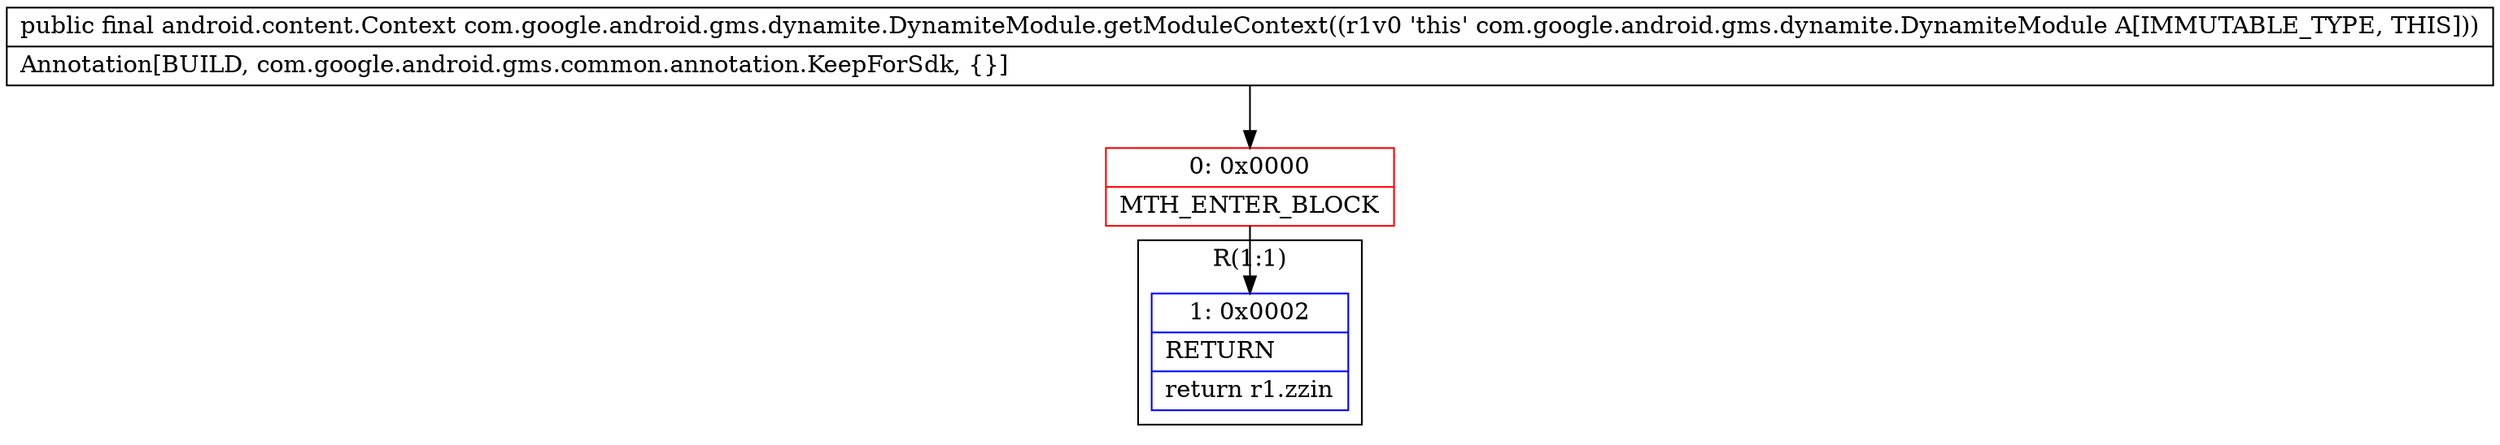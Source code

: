 digraph "CFG forcom.google.android.gms.dynamite.DynamiteModule.getModuleContext()Landroid\/content\/Context;" {
subgraph cluster_Region_1388395638 {
label = "R(1:1)";
node [shape=record,color=blue];
Node_1 [shape=record,label="{1\:\ 0x0002|RETURN\l|return r1.zzin\l}"];
}
Node_0 [shape=record,color=red,label="{0\:\ 0x0000|MTH_ENTER_BLOCK\l}"];
MethodNode[shape=record,label="{public final android.content.Context com.google.android.gms.dynamite.DynamiteModule.getModuleContext((r1v0 'this' com.google.android.gms.dynamite.DynamiteModule A[IMMUTABLE_TYPE, THIS]))  | Annotation[BUILD, com.google.android.gms.common.annotation.KeepForSdk, \{\}]\l}"];
MethodNode -> Node_0;
Node_0 -> Node_1;
}

